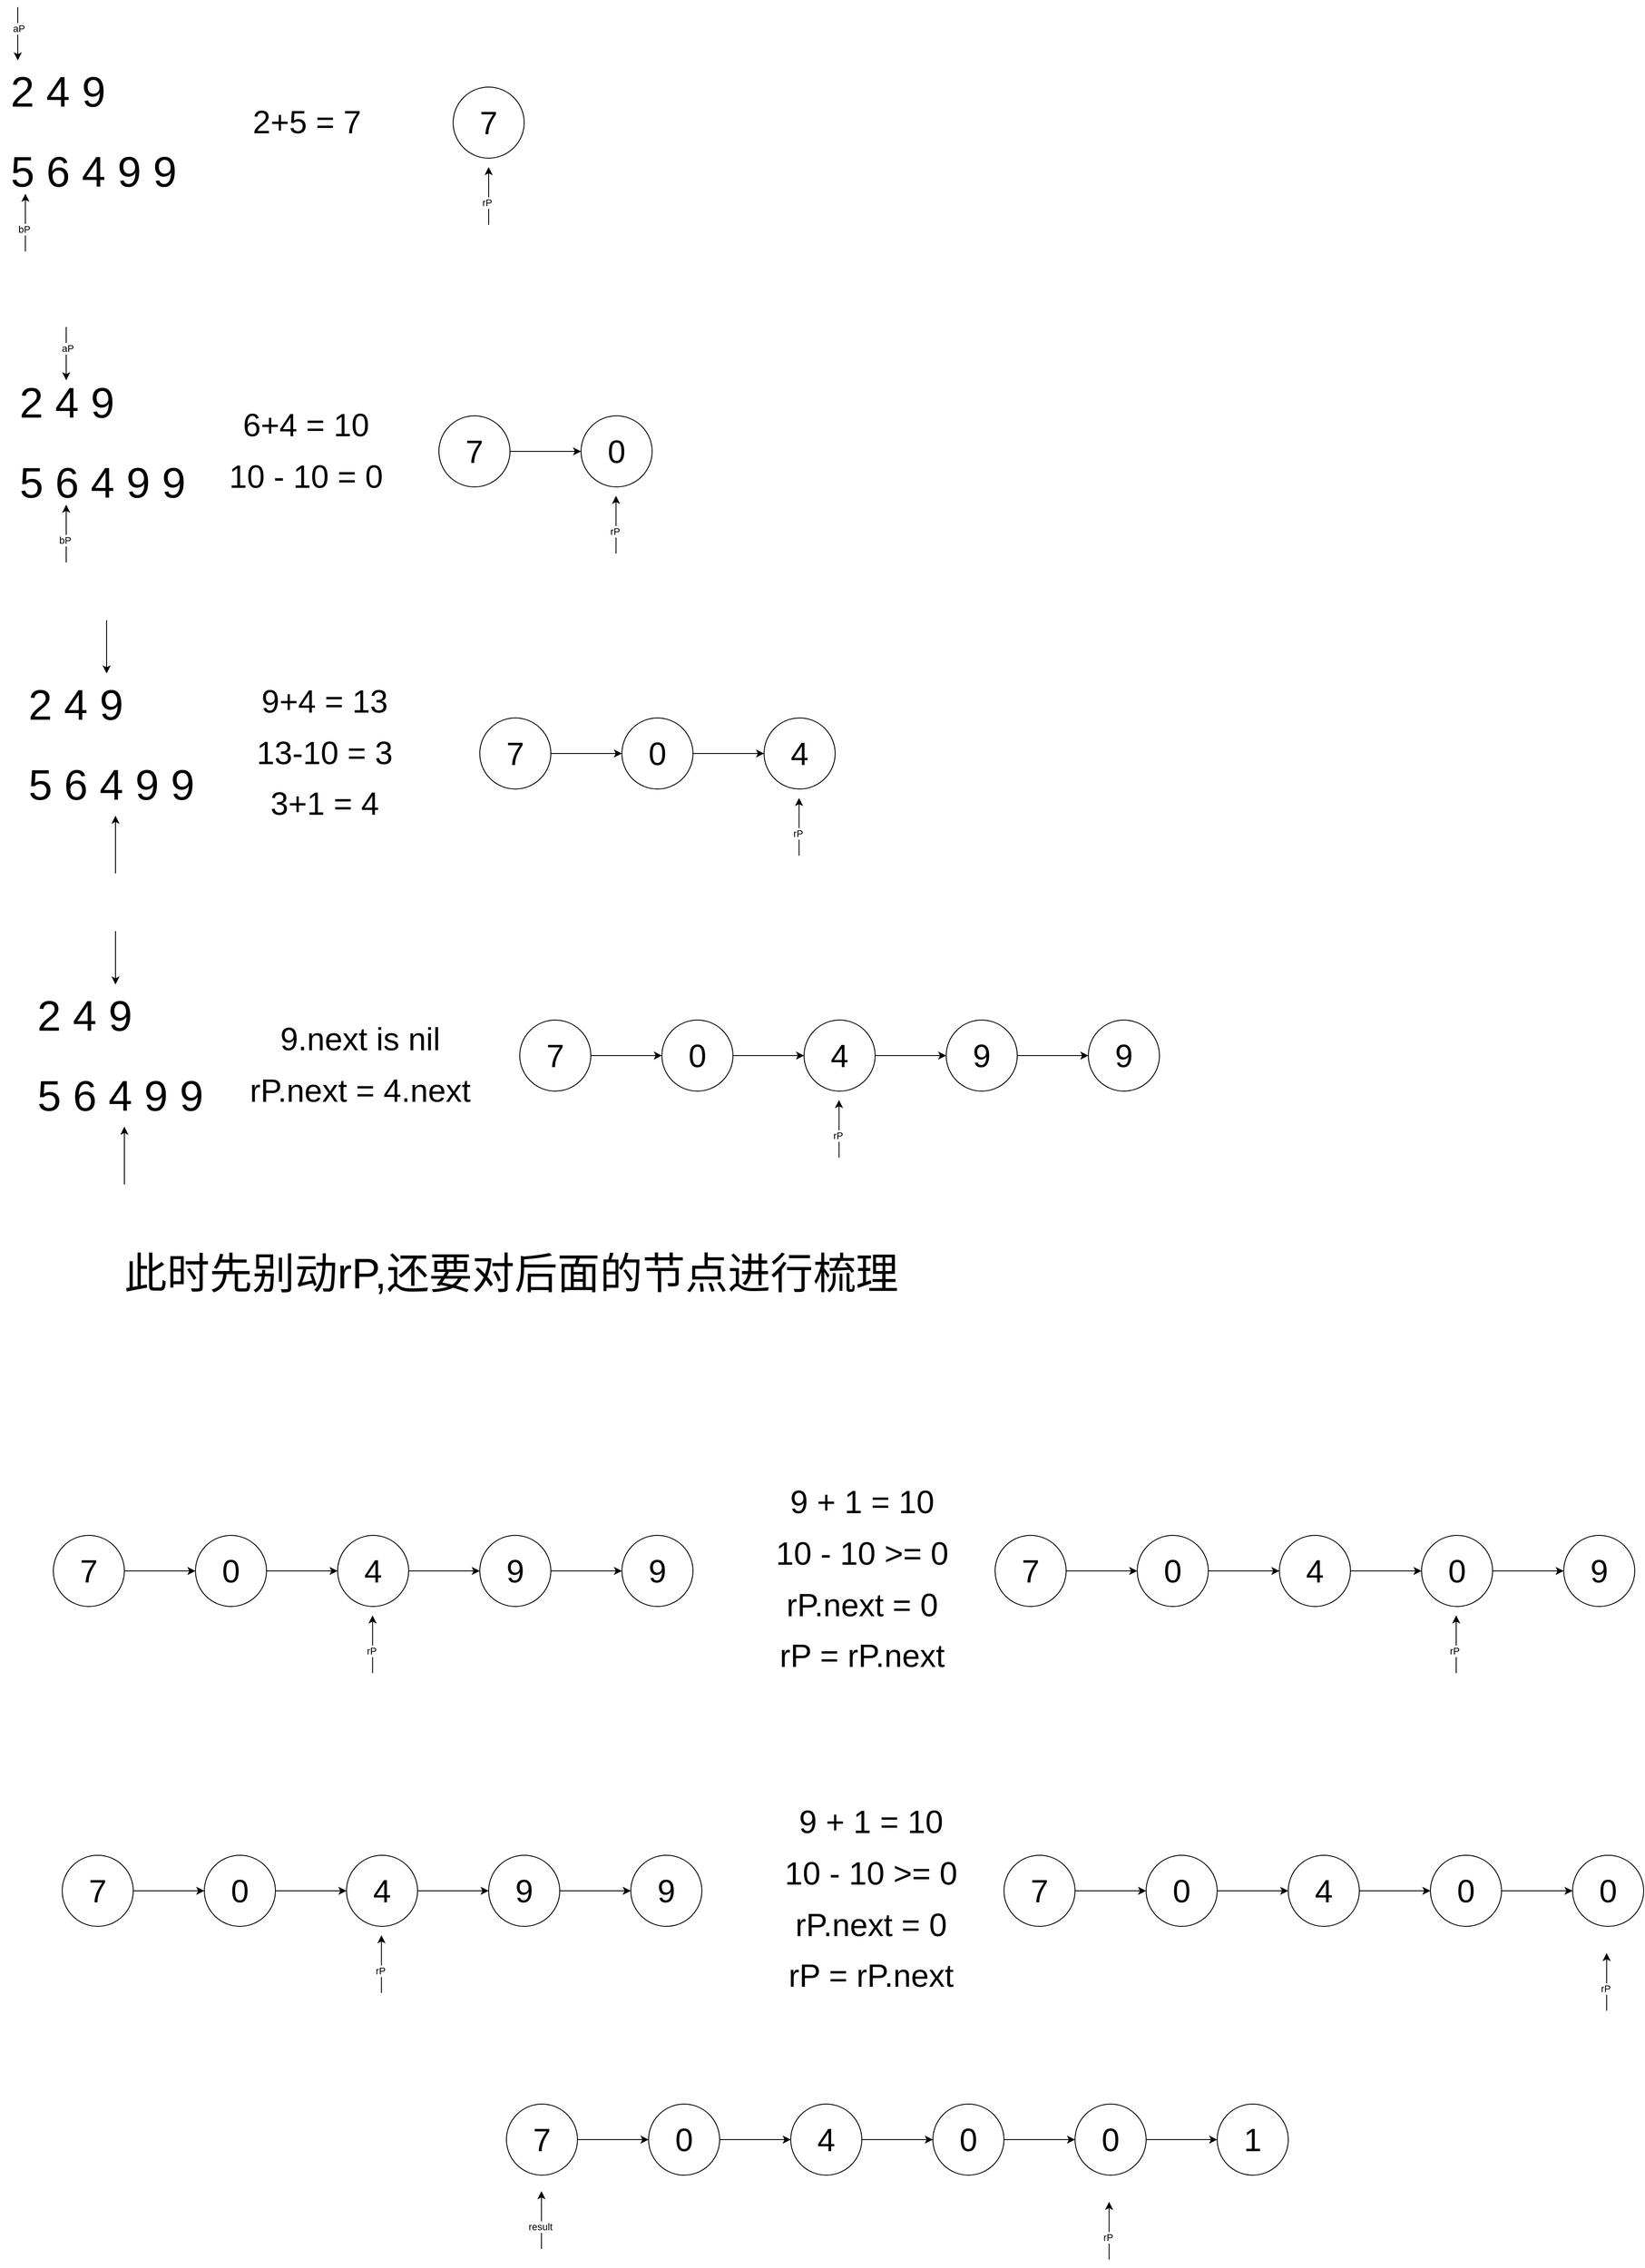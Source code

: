 <mxfile version="13.6.2" type="device"><diagram id="E0OunaAiuILhs_CyK2Vu" name="第 1 页"><mxGraphModel dx="1837" dy="1397" grid="1" gridSize="10" guides="1" tooltips="1" connect="1" arrows="1" fold="1" page="1" pageScale="1" pageWidth="827" pageHeight="1169" math="0" shadow="0"><root><mxCell id="0"/><mxCell id="1" parent="0"/><mxCell id="0vaUfbP8LdZNzfkYA2Vw-1" value="&lt;font style=&quot;font-size: 48px;&quot;&gt;2 4 9&lt;/font&gt;" style="text;html=1;align=left;verticalAlign=middle;resizable=0;points=[];autosize=1;strokeColor=none;fillColor=none;" parent="1" vertex="1"><mxGeometry x="180" y="240" width="130" height="70" as="geometry"/></mxCell><mxCell id="0vaUfbP8LdZNzfkYA2Vw-2" value="&lt;span style=&quot;text-align: left;&quot;&gt;&lt;font style=&quot;font-size: 48px;&quot;&gt;5 6 4 9 9&lt;/font&gt;&lt;/span&gt;" style="text;html=1;align=center;verticalAlign=middle;resizable=0;points=[];autosize=1;strokeColor=none;fillColor=none;" parent="1" vertex="1"><mxGeometry x="170" y="330" width="210" height="70" as="geometry"/></mxCell><mxCell id="0vaUfbP8LdZNzfkYA2Vw-3" value="" style="endArrow=classic;html=1;rounded=0;fontSize=48;" parent="1" edge="1"><mxGeometry width="50" height="50" relative="1" as="geometry"><mxPoint x="190" y="180" as="sourcePoint"/><mxPoint x="190" y="240" as="targetPoint"/></mxGeometry></mxCell><mxCell id="ENiJGc41OTtTxku1ido4-9" value="aP" style="edgeLabel;html=1;align=center;verticalAlign=middle;resizable=0;points=[];" parent="0vaUfbP8LdZNzfkYA2Vw-3" vertex="1" connectable="0"><mxGeometry x="-0.213" y="1" relative="1" as="geometry"><mxPoint as="offset"/></mxGeometry></mxCell><mxCell id="0vaUfbP8LdZNzfkYA2Vw-4" value="" style="endArrow=classic;html=1;rounded=0;fontSize=48;" parent="1" edge="1"><mxGeometry width="50" height="50" relative="1" as="geometry"><mxPoint x="198.57" y="455" as="sourcePoint"/><mxPoint x="198.57" y="390" as="targetPoint"/></mxGeometry></mxCell><mxCell id="ENiJGc41OTtTxku1ido4-10" value="bP" style="edgeLabel;html=1;align=center;verticalAlign=middle;resizable=0;points=[];" parent="0vaUfbP8LdZNzfkYA2Vw-4" vertex="1" connectable="0"><mxGeometry x="-0.234" y="2" relative="1" as="geometry"><mxPoint as="offset"/></mxGeometry></mxCell><mxCell id="0vaUfbP8LdZNzfkYA2Vw-6" value="&lt;font style=&quot;font-size: 36px;&quot;&gt;2+5 = 7&lt;/font&gt;" style="text;html=1;align=center;verticalAlign=middle;resizable=0;points=[];autosize=1;strokeColor=none;fillColor=none;fontSize=48;" parent="1" vertex="1"><mxGeometry x="440" y="270" width="150" height="70" as="geometry"/></mxCell><mxCell id="0vaUfbP8LdZNzfkYA2Vw-7" value="7" style="ellipse;whiteSpace=wrap;html=1;aspect=fixed;fontSize=36;" parent="1" vertex="1"><mxGeometry x="680" y="270" width="80" height="80" as="geometry"/></mxCell><mxCell id="0vaUfbP8LdZNzfkYA2Vw-8" value="&lt;font style=&quot;font-size: 48px;&quot;&gt;2 4 9&lt;/font&gt;" style="text;html=1;align=left;verticalAlign=middle;resizable=0;points=[];autosize=1;strokeColor=none;fillColor=none;" parent="1" vertex="1"><mxGeometry x="190" y="590" width="130" height="70" as="geometry"/></mxCell><mxCell id="0vaUfbP8LdZNzfkYA2Vw-9" value="&lt;span style=&quot;text-align: left;&quot;&gt;&lt;font style=&quot;font-size: 48px;&quot;&gt;5 6 4 9 9&lt;/font&gt;&lt;/span&gt;" style="text;html=1;align=center;verticalAlign=middle;resizable=0;points=[];autosize=1;strokeColor=none;fillColor=none;" parent="1" vertex="1"><mxGeometry x="180" y="680" width="210" height="70" as="geometry"/></mxCell><mxCell id="0vaUfbP8LdZNzfkYA2Vw-12" value="&lt;font style=&quot;font-size: 36px;&quot;&gt;6+4 = 10&lt;br&gt;10 - 10 = 0&lt;br&gt;&lt;/font&gt;" style="text;html=1;align=center;verticalAlign=middle;resizable=0;points=[];autosize=1;strokeColor=none;fillColor=none;fontSize=48;" parent="1" vertex="1"><mxGeometry x="414" y="610" width="200" height="130" as="geometry"/></mxCell><mxCell id="0vaUfbP8LdZNzfkYA2Vw-15" value="" style="edgeStyle=orthogonalEdgeStyle;rounded=0;orthogonalLoop=1;jettySize=auto;html=1;fontSize=36;" parent="1" source="0vaUfbP8LdZNzfkYA2Vw-13" target="0vaUfbP8LdZNzfkYA2Vw-14" edge="1"><mxGeometry relative="1" as="geometry"/></mxCell><mxCell id="0vaUfbP8LdZNzfkYA2Vw-13" value="7" style="ellipse;whiteSpace=wrap;html=1;aspect=fixed;fontSize=36;" parent="1" vertex="1"><mxGeometry x="664" y="640" width="80" height="80" as="geometry"/></mxCell><mxCell id="0vaUfbP8LdZNzfkYA2Vw-14" value="0" style="ellipse;whiteSpace=wrap;html=1;aspect=fixed;fontSize=36;" parent="1" vertex="1"><mxGeometry x="824" y="640" width="80" height="80" as="geometry"/></mxCell><mxCell id="0vaUfbP8LdZNzfkYA2Vw-17" value="&lt;font style=&quot;font-size: 48px;&quot;&gt;2 4 9&lt;/font&gt;" style="text;html=1;align=left;verticalAlign=middle;resizable=0;points=[];autosize=1;strokeColor=none;fillColor=none;" parent="1" vertex="1"><mxGeometry x="200" y="930" width="130" height="70" as="geometry"/></mxCell><mxCell id="0vaUfbP8LdZNzfkYA2Vw-18" value="&lt;span style=&quot;text-align: left;&quot;&gt;&lt;font style=&quot;font-size: 48px;&quot;&gt;5 6 4 9 9&lt;/font&gt;&lt;/span&gt;" style="text;html=1;align=center;verticalAlign=middle;resizable=0;points=[];autosize=1;strokeColor=none;fillColor=none;" parent="1" vertex="1"><mxGeometry x="190" y="1020" width="210" height="70" as="geometry"/></mxCell><mxCell id="0vaUfbP8LdZNzfkYA2Vw-19" value="" style="endArrow=classic;html=1;rounded=0;fontSize=48;" parent="1" edge="1"><mxGeometry width="50" height="50" relative="1" as="geometry"><mxPoint x="290" y="870" as="sourcePoint"/><mxPoint x="290" y="930" as="targetPoint"/></mxGeometry></mxCell><mxCell id="0vaUfbP8LdZNzfkYA2Vw-20" value="" style="endArrow=classic;html=1;rounded=0;fontSize=48;" parent="1" edge="1"><mxGeometry width="50" height="50" relative="1" as="geometry"><mxPoint x="300" y="1155" as="sourcePoint"/><mxPoint x="300" y="1090" as="targetPoint"/></mxGeometry></mxCell><mxCell id="0vaUfbP8LdZNzfkYA2Vw-21" value="&lt;font style=&quot;font-size: 36px;&quot;&gt;9+4 = 13&lt;br&gt;13-10 = 3&lt;br&gt;3+1 = 4&lt;br&gt;&lt;/font&gt;" style="text;html=1;align=center;verticalAlign=middle;resizable=0;points=[];autosize=1;strokeColor=none;fillColor=none;fontSize=48;" parent="1" vertex="1"><mxGeometry x="445" y="920" width="180" height="190" as="geometry"/></mxCell><mxCell id="0vaUfbP8LdZNzfkYA2Vw-22" value="" style="edgeStyle=orthogonalEdgeStyle;rounded=0;orthogonalLoop=1;jettySize=auto;html=1;fontSize=36;" parent="1" source="0vaUfbP8LdZNzfkYA2Vw-23" target="0vaUfbP8LdZNzfkYA2Vw-24" edge="1"><mxGeometry relative="1" as="geometry"/></mxCell><mxCell id="0vaUfbP8LdZNzfkYA2Vw-23" value="7" style="ellipse;whiteSpace=wrap;html=1;aspect=fixed;fontSize=36;" parent="1" vertex="1"><mxGeometry x="710" y="980" width="80" height="80" as="geometry"/></mxCell><mxCell id="0vaUfbP8LdZNzfkYA2Vw-27" value="" style="edgeStyle=orthogonalEdgeStyle;rounded=0;orthogonalLoop=1;jettySize=auto;html=1;fontSize=36;" parent="1" source="0vaUfbP8LdZNzfkYA2Vw-24" target="0vaUfbP8LdZNzfkYA2Vw-26" edge="1"><mxGeometry relative="1" as="geometry"/></mxCell><mxCell id="0vaUfbP8LdZNzfkYA2Vw-24" value="0" style="ellipse;whiteSpace=wrap;html=1;aspect=fixed;fontSize=36;" parent="1" vertex="1"><mxGeometry x="870" y="980" width="80" height="80" as="geometry"/></mxCell><mxCell id="0vaUfbP8LdZNzfkYA2Vw-26" value="4" style="ellipse;whiteSpace=wrap;html=1;aspect=fixed;fontSize=36;" parent="1" vertex="1"><mxGeometry x="1030" y="980" width="80" height="80" as="geometry"/></mxCell><mxCell id="0vaUfbP8LdZNzfkYA2Vw-38" value="&lt;font style=&quot;font-size: 48px;&quot;&gt;2 4 9&lt;/font&gt;" style="text;html=1;align=left;verticalAlign=middle;resizable=0;points=[];autosize=1;strokeColor=none;fillColor=none;" parent="1" vertex="1"><mxGeometry x="210" y="1280" width="130" height="70" as="geometry"/></mxCell><mxCell id="0vaUfbP8LdZNzfkYA2Vw-39" value="&lt;span style=&quot;text-align: left;&quot;&gt;&lt;font style=&quot;font-size: 48px;&quot;&gt;5 6 4 9 9&lt;/font&gt;&lt;/span&gt;" style="text;html=1;align=center;verticalAlign=middle;resizable=0;points=[];autosize=1;strokeColor=none;fillColor=none;" parent="1" vertex="1"><mxGeometry x="200" y="1370" width="210" height="70" as="geometry"/></mxCell><mxCell id="0vaUfbP8LdZNzfkYA2Vw-40" value="" style="endArrow=classic;html=1;rounded=0;fontSize=48;" parent="1" edge="1"><mxGeometry width="50" height="50" relative="1" as="geometry"><mxPoint x="300" y="1220" as="sourcePoint"/><mxPoint x="300" y="1280" as="targetPoint"/></mxGeometry></mxCell><mxCell id="0vaUfbP8LdZNzfkYA2Vw-41" value="" style="endArrow=classic;html=1;rounded=0;fontSize=48;" parent="1" edge="1"><mxGeometry width="50" height="50" relative="1" as="geometry"><mxPoint x="310" y="1505" as="sourcePoint"/><mxPoint x="310" y="1440" as="targetPoint"/></mxGeometry></mxCell><mxCell id="0vaUfbP8LdZNzfkYA2Vw-42" value="&lt;font style=&quot;font-size: 36px;&quot;&gt;9.next is nil&lt;br&gt;rP.next = 4.next&lt;br&gt;&lt;br&gt;&lt;/font&gt;" style="text;html=1;align=center;verticalAlign=middle;resizable=0;points=[];autosize=1;strokeColor=none;fillColor=none;fontSize=48;" parent="1" vertex="1"><mxGeometry x="440" y="1300" width="270" height="190" as="geometry"/></mxCell><mxCell id="0vaUfbP8LdZNzfkYA2Vw-43" value="" style="edgeStyle=orthogonalEdgeStyle;rounded=0;orthogonalLoop=1;jettySize=auto;html=1;fontSize=36;" parent="1" source="0vaUfbP8LdZNzfkYA2Vw-44" target="0vaUfbP8LdZNzfkYA2Vw-46" edge="1"><mxGeometry relative="1" as="geometry"/></mxCell><mxCell id="0vaUfbP8LdZNzfkYA2Vw-44" value="7" style="ellipse;whiteSpace=wrap;html=1;aspect=fixed;fontSize=36;" parent="1" vertex="1"><mxGeometry x="755" y="1320" width="80" height="80" as="geometry"/></mxCell><mxCell id="0vaUfbP8LdZNzfkYA2Vw-45" value="" style="edgeStyle=orthogonalEdgeStyle;rounded=0;orthogonalLoop=1;jettySize=auto;html=1;fontSize=36;" parent="1" source="0vaUfbP8LdZNzfkYA2Vw-46" target="0vaUfbP8LdZNzfkYA2Vw-47" edge="1"><mxGeometry relative="1" as="geometry"/></mxCell><mxCell id="0vaUfbP8LdZNzfkYA2Vw-46" value="0" style="ellipse;whiteSpace=wrap;html=1;aspect=fixed;fontSize=36;" parent="1" vertex="1"><mxGeometry x="915" y="1320" width="80" height="80" as="geometry"/></mxCell><mxCell id="0vaUfbP8LdZNzfkYA2Vw-49" value="" style="edgeStyle=orthogonalEdgeStyle;rounded=0;orthogonalLoop=1;jettySize=auto;html=1;fontSize=36;" parent="1" source="0vaUfbP8LdZNzfkYA2Vw-47" target="0vaUfbP8LdZNzfkYA2Vw-48" edge="1"><mxGeometry relative="1" as="geometry"/></mxCell><mxCell id="0vaUfbP8LdZNzfkYA2Vw-47" value="4" style="ellipse;whiteSpace=wrap;html=1;aspect=fixed;fontSize=36;" parent="1" vertex="1"><mxGeometry x="1075" y="1320" width="80" height="80" as="geometry"/></mxCell><mxCell id="ENiJGc41OTtTxku1ido4-36" value="" style="edgeStyle=orthogonalEdgeStyle;rounded=0;orthogonalLoop=1;jettySize=auto;html=1;fontSize=48;" parent="1" source="0vaUfbP8LdZNzfkYA2Vw-48" target="ENiJGc41OTtTxku1ido4-35" edge="1"><mxGeometry relative="1" as="geometry"/></mxCell><mxCell id="0vaUfbP8LdZNzfkYA2Vw-48" value="9" style="ellipse;whiteSpace=wrap;html=1;aspect=fixed;fontSize=36;" parent="1" vertex="1"><mxGeometry x="1235" y="1320" width="80" height="80" as="geometry"/></mxCell><mxCell id="ENiJGc41OTtTxku1ido4-11" value="" style="endArrow=classic;html=1;rounded=0;fontSize=48;" parent="1" edge="1"><mxGeometry width="50" height="50" relative="1" as="geometry"><mxPoint x="720" y="425" as="sourcePoint"/><mxPoint x="720" y="360" as="targetPoint"/></mxGeometry></mxCell><mxCell id="ENiJGc41OTtTxku1ido4-12" value="rP" style="edgeLabel;html=1;align=center;verticalAlign=middle;resizable=0;points=[];" parent="ENiJGc41OTtTxku1ido4-11" vertex="1" connectable="0"><mxGeometry x="-0.234" y="2" relative="1" as="geometry"><mxPoint as="offset"/></mxGeometry></mxCell><mxCell id="ENiJGc41OTtTxku1ido4-14" value="" style="endArrow=classic;html=1;rounded=0;fontSize=48;" parent="1" edge="1"><mxGeometry width="50" height="50" relative="1" as="geometry"><mxPoint x="244.52" y="540" as="sourcePoint"/><mxPoint x="244.52" y="600.0" as="targetPoint"/></mxGeometry></mxCell><mxCell id="ENiJGc41OTtTxku1ido4-15" value="aP" style="edgeLabel;html=1;align=center;verticalAlign=middle;resizable=0;points=[];" parent="ENiJGc41OTtTxku1ido4-14" vertex="1" connectable="0"><mxGeometry x="-0.213" y="1" relative="1" as="geometry"><mxPoint as="offset"/></mxGeometry></mxCell><mxCell id="ENiJGc41OTtTxku1ido4-16" value="" style="endArrow=classic;html=1;rounded=0;fontSize=48;" parent="1" edge="1"><mxGeometry width="50" height="50" relative="1" as="geometry"><mxPoint x="244.52" y="805" as="sourcePoint"/><mxPoint x="244.52" y="740" as="targetPoint"/></mxGeometry></mxCell><mxCell id="ENiJGc41OTtTxku1ido4-17" value="bP" style="edgeLabel;html=1;align=center;verticalAlign=middle;resizable=0;points=[];" parent="ENiJGc41OTtTxku1ido4-16" vertex="1" connectable="0"><mxGeometry x="-0.234" y="2" relative="1" as="geometry"><mxPoint as="offset"/></mxGeometry></mxCell><mxCell id="ENiJGc41OTtTxku1ido4-18" value="" style="endArrow=classic;html=1;rounded=0;fontSize=48;" parent="1" edge="1"><mxGeometry width="50" height="50" relative="1" as="geometry"><mxPoint x="863.33" y="795" as="sourcePoint"/><mxPoint x="863.33" y="730" as="targetPoint"/></mxGeometry></mxCell><mxCell id="ENiJGc41OTtTxku1ido4-19" value="rP" style="edgeLabel;html=1;align=center;verticalAlign=middle;resizable=0;points=[];" parent="ENiJGc41OTtTxku1ido4-18" vertex="1" connectable="0"><mxGeometry x="-0.234" y="2" relative="1" as="geometry"><mxPoint as="offset"/></mxGeometry></mxCell><mxCell id="ENiJGc41OTtTxku1ido4-20" value="" style="endArrow=classic;html=1;rounded=0;fontSize=48;" parent="1" edge="1"><mxGeometry width="50" height="50" relative="1" as="geometry"><mxPoint x="1069.33" y="1135" as="sourcePoint"/><mxPoint x="1069.33" y="1070" as="targetPoint"/></mxGeometry></mxCell><mxCell id="ENiJGc41OTtTxku1ido4-21" value="rP" style="edgeLabel;html=1;align=center;verticalAlign=middle;resizable=0;points=[];" parent="ENiJGc41OTtTxku1ido4-20" vertex="1" connectable="0"><mxGeometry x="-0.234" y="2" relative="1" as="geometry"><mxPoint as="offset"/></mxGeometry></mxCell><mxCell id="ENiJGc41OTtTxku1ido4-22" value="" style="endArrow=classic;html=1;rounded=0;fontSize=48;" parent="1" edge="1"><mxGeometry width="50" height="50" relative="1" as="geometry"><mxPoint x="1114.33" y="1475" as="sourcePoint"/><mxPoint x="1114.33" y="1410" as="targetPoint"/></mxGeometry></mxCell><mxCell id="ENiJGc41OTtTxku1ido4-23" value="rP" style="edgeLabel;html=1;align=center;verticalAlign=middle;resizable=0;points=[];" parent="ENiJGc41OTtTxku1ido4-22" vertex="1" connectable="0"><mxGeometry x="-0.234" y="2" relative="1" as="geometry"><mxPoint as="offset"/></mxGeometry></mxCell><mxCell id="ENiJGc41OTtTxku1ido4-24" value="&lt;font style=&quot;font-size: 48px;&quot;&gt;此时先别动rP,还要对后面的节点进行梳理&lt;/font&gt;" style="text;html=1;align=center;verticalAlign=middle;resizable=0;points=[];autosize=1;strokeColor=none;fillColor=none;" parent="1" vertex="1"><mxGeometry x="300" y="1570" width="890" height="70" as="geometry"/></mxCell><mxCell id="ENiJGc41OTtTxku1ido4-34" value="&lt;font style=&quot;font-size: 36px;&quot;&gt;9 + 1 = 10&lt;br&gt;10 - 10 &amp;gt;= 0&lt;br&gt;rP.next = 0&lt;br&gt;rP = rP.next&lt;br&gt;&lt;/font&gt;" style="text;html=1;align=center;verticalAlign=middle;resizable=0;points=[];autosize=1;strokeColor=none;fillColor=none;fontSize=48;" parent="1" vertex="1"><mxGeometry x="1030" y="1825" width="220" height="240" as="geometry"/></mxCell><mxCell id="ENiJGc41OTtTxku1ido4-35" value="9" style="ellipse;whiteSpace=wrap;html=1;aspect=fixed;fontSize=36;" parent="1" vertex="1"><mxGeometry x="1395" y="1320" width="80" height="80" as="geometry"/></mxCell><mxCell id="ENiJGc41OTtTxku1ido4-37" value="" style="edgeStyle=orthogonalEdgeStyle;rounded=0;orthogonalLoop=1;jettySize=auto;html=1;fontSize=36;" parent="1" source="ENiJGc41OTtTxku1ido4-38" target="ENiJGc41OTtTxku1ido4-40" edge="1"><mxGeometry relative="1" as="geometry"/></mxCell><mxCell id="ENiJGc41OTtTxku1ido4-38" value="7" style="ellipse;whiteSpace=wrap;html=1;aspect=fixed;fontSize=36;" parent="1" vertex="1"><mxGeometry x="230" y="1900" width="80" height="80" as="geometry"/></mxCell><mxCell id="ENiJGc41OTtTxku1ido4-39" value="" style="edgeStyle=orthogonalEdgeStyle;rounded=0;orthogonalLoop=1;jettySize=auto;html=1;fontSize=36;" parent="1" source="ENiJGc41OTtTxku1ido4-40" target="ENiJGc41OTtTxku1ido4-42" edge="1"><mxGeometry relative="1" as="geometry"/></mxCell><mxCell id="ENiJGc41OTtTxku1ido4-40" value="0" style="ellipse;whiteSpace=wrap;html=1;aspect=fixed;fontSize=36;" parent="1" vertex="1"><mxGeometry x="390" y="1900" width="80" height="80" as="geometry"/></mxCell><mxCell id="ENiJGc41OTtTxku1ido4-41" value="" style="edgeStyle=orthogonalEdgeStyle;rounded=0;orthogonalLoop=1;jettySize=auto;html=1;fontSize=36;" parent="1" source="ENiJGc41OTtTxku1ido4-42" target="ENiJGc41OTtTxku1ido4-44" edge="1"><mxGeometry relative="1" as="geometry"/></mxCell><mxCell id="ENiJGc41OTtTxku1ido4-42" value="4" style="ellipse;whiteSpace=wrap;html=1;aspect=fixed;fontSize=36;" parent="1" vertex="1"><mxGeometry x="550" y="1900" width="80" height="80" as="geometry"/></mxCell><mxCell id="ENiJGc41OTtTxku1ido4-43" value="" style="edgeStyle=orthogonalEdgeStyle;rounded=0;orthogonalLoop=1;jettySize=auto;html=1;fontSize=48;" parent="1" source="ENiJGc41OTtTxku1ido4-44" target="ENiJGc41OTtTxku1ido4-47" edge="1"><mxGeometry relative="1" as="geometry"/></mxCell><mxCell id="ENiJGc41OTtTxku1ido4-44" value="9" style="ellipse;whiteSpace=wrap;html=1;aspect=fixed;fontSize=36;" parent="1" vertex="1"><mxGeometry x="710" y="1900" width="80" height="80" as="geometry"/></mxCell><mxCell id="ENiJGc41OTtTxku1ido4-45" value="" style="endArrow=classic;html=1;rounded=0;fontSize=48;" parent="1" edge="1"><mxGeometry width="50" height="50" relative="1" as="geometry"><mxPoint x="589.33" y="2055" as="sourcePoint"/><mxPoint x="589.33" y="1990" as="targetPoint"/></mxGeometry></mxCell><mxCell id="ENiJGc41OTtTxku1ido4-46" value="rP" style="edgeLabel;html=1;align=center;verticalAlign=middle;resizable=0;points=[];" parent="ENiJGc41OTtTxku1ido4-45" vertex="1" connectable="0"><mxGeometry x="-0.234" y="2" relative="1" as="geometry"><mxPoint as="offset"/></mxGeometry></mxCell><mxCell id="ENiJGc41OTtTxku1ido4-47" value="9" style="ellipse;whiteSpace=wrap;html=1;aspect=fixed;fontSize=36;" parent="1" vertex="1"><mxGeometry x="870" y="1900" width="80" height="80" as="geometry"/></mxCell><mxCell id="ENiJGc41OTtTxku1ido4-48" value="" style="edgeStyle=orthogonalEdgeStyle;rounded=0;orthogonalLoop=1;jettySize=auto;html=1;fontSize=36;" parent="1" source="ENiJGc41OTtTxku1ido4-49" target="ENiJGc41OTtTxku1ido4-51" edge="1"><mxGeometry relative="1" as="geometry"/></mxCell><mxCell id="ENiJGc41OTtTxku1ido4-49" value="7" style="ellipse;whiteSpace=wrap;html=1;aspect=fixed;fontSize=36;" parent="1" vertex="1"><mxGeometry x="1290" y="1900" width="80" height="80" as="geometry"/></mxCell><mxCell id="ENiJGc41OTtTxku1ido4-50" value="" style="edgeStyle=orthogonalEdgeStyle;rounded=0;orthogonalLoop=1;jettySize=auto;html=1;fontSize=36;" parent="1" source="ENiJGc41OTtTxku1ido4-51" target="ENiJGc41OTtTxku1ido4-53" edge="1"><mxGeometry relative="1" as="geometry"/></mxCell><mxCell id="ENiJGc41OTtTxku1ido4-51" value="0" style="ellipse;whiteSpace=wrap;html=1;aspect=fixed;fontSize=36;" parent="1" vertex="1"><mxGeometry x="1450" y="1900" width="80" height="80" as="geometry"/></mxCell><mxCell id="ENiJGc41OTtTxku1ido4-52" value="" style="edgeStyle=orthogonalEdgeStyle;rounded=0;orthogonalLoop=1;jettySize=auto;html=1;fontSize=36;" parent="1" source="ENiJGc41OTtTxku1ido4-53" target="ENiJGc41OTtTxku1ido4-55" edge="1"><mxGeometry relative="1" as="geometry"/></mxCell><mxCell id="ENiJGc41OTtTxku1ido4-53" value="4" style="ellipse;whiteSpace=wrap;html=1;aspect=fixed;fontSize=36;" parent="1" vertex="1"><mxGeometry x="1610" y="1900" width="80" height="80" as="geometry"/></mxCell><mxCell id="ENiJGc41OTtTxku1ido4-54" value="" style="edgeStyle=orthogonalEdgeStyle;rounded=0;orthogonalLoop=1;jettySize=auto;html=1;fontSize=48;" parent="1" source="ENiJGc41OTtTxku1ido4-55" target="ENiJGc41OTtTxku1ido4-58" edge="1"><mxGeometry relative="1" as="geometry"/></mxCell><mxCell id="ENiJGc41OTtTxku1ido4-55" value="0" style="ellipse;whiteSpace=wrap;html=1;aspect=fixed;fontSize=36;" parent="1" vertex="1"><mxGeometry x="1770" y="1900" width="80" height="80" as="geometry"/></mxCell><mxCell id="ENiJGc41OTtTxku1ido4-56" value="" style="endArrow=classic;html=1;rounded=0;fontSize=48;" parent="1" edge="1"><mxGeometry width="50" height="50" relative="1" as="geometry"><mxPoint x="1809" y="2055" as="sourcePoint"/><mxPoint x="1809" y="1990" as="targetPoint"/></mxGeometry></mxCell><mxCell id="ENiJGc41OTtTxku1ido4-57" value="rP" style="edgeLabel;html=1;align=center;verticalAlign=middle;resizable=0;points=[];" parent="ENiJGc41OTtTxku1ido4-56" vertex="1" connectable="0"><mxGeometry x="-0.234" y="2" relative="1" as="geometry"><mxPoint as="offset"/></mxGeometry></mxCell><mxCell id="ENiJGc41OTtTxku1ido4-58" value="9" style="ellipse;whiteSpace=wrap;html=1;aspect=fixed;fontSize=36;" parent="1" vertex="1"><mxGeometry x="1930" y="1900" width="80" height="80" as="geometry"/></mxCell><mxCell id="ENiJGc41OTtTxku1ido4-59" value="&lt;font style=&quot;font-size: 36px;&quot;&gt;9 + 1 = 10&lt;br&gt;10 - 10 &amp;gt;= 0&lt;br&gt;rP.next = 0&lt;br&gt;rP = rP.next&lt;br&gt;&lt;/font&gt;" style="text;html=1;align=center;verticalAlign=middle;resizable=0;points=[];autosize=1;strokeColor=none;fillColor=none;fontSize=48;" parent="1" vertex="1"><mxGeometry x="1040" y="2185" width="220" height="240" as="geometry"/></mxCell><mxCell id="ENiJGc41OTtTxku1ido4-60" value="" style="edgeStyle=orthogonalEdgeStyle;rounded=0;orthogonalLoop=1;jettySize=auto;html=1;fontSize=36;" parent="1" source="ENiJGc41OTtTxku1ido4-61" target="ENiJGc41OTtTxku1ido4-63" edge="1"><mxGeometry relative="1" as="geometry"/></mxCell><mxCell id="ENiJGc41OTtTxku1ido4-61" value="7" style="ellipse;whiteSpace=wrap;html=1;aspect=fixed;fontSize=36;" parent="1" vertex="1"><mxGeometry x="240" y="2260" width="80" height="80" as="geometry"/></mxCell><mxCell id="ENiJGc41OTtTxku1ido4-62" value="" style="edgeStyle=orthogonalEdgeStyle;rounded=0;orthogonalLoop=1;jettySize=auto;html=1;fontSize=36;" parent="1" source="ENiJGc41OTtTxku1ido4-63" target="ENiJGc41OTtTxku1ido4-65" edge="1"><mxGeometry relative="1" as="geometry"/></mxCell><mxCell id="ENiJGc41OTtTxku1ido4-63" value="0" style="ellipse;whiteSpace=wrap;html=1;aspect=fixed;fontSize=36;" parent="1" vertex="1"><mxGeometry x="400" y="2260" width="80" height="80" as="geometry"/></mxCell><mxCell id="ENiJGc41OTtTxku1ido4-64" value="" style="edgeStyle=orthogonalEdgeStyle;rounded=0;orthogonalLoop=1;jettySize=auto;html=1;fontSize=36;" parent="1" source="ENiJGc41OTtTxku1ido4-65" target="ENiJGc41OTtTxku1ido4-67" edge="1"><mxGeometry relative="1" as="geometry"/></mxCell><mxCell id="ENiJGc41OTtTxku1ido4-65" value="4" style="ellipse;whiteSpace=wrap;html=1;aspect=fixed;fontSize=36;" parent="1" vertex="1"><mxGeometry x="560" y="2260" width="80" height="80" as="geometry"/></mxCell><mxCell id="ENiJGc41OTtTxku1ido4-66" value="" style="edgeStyle=orthogonalEdgeStyle;rounded=0;orthogonalLoop=1;jettySize=auto;html=1;fontSize=48;" parent="1" source="ENiJGc41OTtTxku1ido4-67" target="ENiJGc41OTtTxku1ido4-70" edge="1"><mxGeometry relative="1" as="geometry"/></mxCell><mxCell id="ENiJGc41OTtTxku1ido4-67" value="9" style="ellipse;whiteSpace=wrap;html=1;aspect=fixed;fontSize=36;" parent="1" vertex="1"><mxGeometry x="720" y="2260" width="80" height="80" as="geometry"/></mxCell><mxCell id="ENiJGc41OTtTxku1ido4-68" value="" style="endArrow=classic;html=1;rounded=0;fontSize=48;" parent="1" edge="1"><mxGeometry width="50" height="50" relative="1" as="geometry"><mxPoint x="599.33" y="2415" as="sourcePoint"/><mxPoint x="599.33" y="2350" as="targetPoint"/></mxGeometry></mxCell><mxCell id="ENiJGc41OTtTxku1ido4-69" value="rP" style="edgeLabel;html=1;align=center;verticalAlign=middle;resizable=0;points=[];" parent="ENiJGc41OTtTxku1ido4-68" vertex="1" connectable="0"><mxGeometry x="-0.234" y="2" relative="1" as="geometry"><mxPoint as="offset"/></mxGeometry></mxCell><mxCell id="ENiJGc41OTtTxku1ido4-70" value="9" style="ellipse;whiteSpace=wrap;html=1;aspect=fixed;fontSize=36;" parent="1" vertex="1"><mxGeometry x="880" y="2260" width="80" height="80" as="geometry"/></mxCell><mxCell id="ENiJGc41OTtTxku1ido4-71" value="" style="edgeStyle=orthogonalEdgeStyle;rounded=0;orthogonalLoop=1;jettySize=auto;html=1;fontSize=36;" parent="1" source="ENiJGc41OTtTxku1ido4-72" target="ENiJGc41OTtTxku1ido4-74" edge="1"><mxGeometry relative="1" as="geometry"/></mxCell><mxCell id="ENiJGc41OTtTxku1ido4-72" value="7" style="ellipse;whiteSpace=wrap;html=1;aspect=fixed;fontSize=36;" parent="1" vertex="1"><mxGeometry x="1300" y="2260" width="80" height="80" as="geometry"/></mxCell><mxCell id="ENiJGc41OTtTxku1ido4-73" value="" style="edgeStyle=orthogonalEdgeStyle;rounded=0;orthogonalLoop=1;jettySize=auto;html=1;fontSize=36;" parent="1" source="ENiJGc41OTtTxku1ido4-74" target="ENiJGc41OTtTxku1ido4-76" edge="1"><mxGeometry relative="1" as="geometry"/></mxCell><mxCell id="ENiJGc41OTtTxku1ido4-74" value="0" style="ellipse;whiteSpace=wrap;html=1;aspect=fixed;fontSize=36;" parent="1" vertex="1"><mxGeometry x="1460" y="2260" width="80" height="80" as="geometry"/></mxCell><mxCell id="ENiJGc41OTtTxku1ido4-75" value="" style="edgeStyle=orthogonalEdgeStyle;rounded=0;orthogonalLoop=1;jettySize=auto;html=1;fontSize=36;" parent="1" source="ENiJGc41OTtTxku1ido4-76" target="ENiJGc41OTtTxku1ido4-78" edge="1"><mxGeometry relative="1" as="geometry"/></mxCell><mxCell id="ENiJGc41OTtTxku1ido4-76" value="4" style="ellipse;whiteSpace=wrap;html=1;aspect=fixed;fontSize=36;" parent="1" vertex="1"><mxGeometry x="1620" y="2260" width="80" height="80" as="geometry"/></mxCell><mxCell id="ENiJGc41OTtTxku1ido4-77" value="" style="edgeStyle=orthogonalEdgeStyle;rounded=0;orthogonalLoop=1;jettySize=auto;html=1;fontSize=48;" parent="1" source="ENiJGc41OTtTxku1ido4-78" target="ENiJGc41OTtTxku1ido4-81" edge="1"><mxGeometry relative="1" as="geometry"/></mxCell><mxCell id="ENiJGc41OTtTxku1ido4-78" value="0" style="ellipse;whiteSpace=wrap;html=1;aspect=fixed;fontSize=36;" parent="1" vertex="1"><mxGeometry x="1780" y="2260" width="80" height="80" as="geometry"/></mxCell><mxCell id="ENiJGc41OTtTxku1ido4-79" value="" style="endArrow=classic;html=1;rounded=0;fontSize=48;" parent="1" edge="1"><mxGeometry width="50" height="50" relative="1" as="geometry"><mxPoint x="1978.33" y="2435" as="sourcePoint"/><mxPoint x="1978.33" y="2370" as="targetPoint"/></mxGeometry></mxCell><mxCell id="ENiJGc41OTtTxku1ido4-80" value="rP" style="edgeLabel;html=1;align=center;verticalAlign=middle;resizable=0;points=[];" parent="ENiJGc41OTtTxku1ido4-79" vertex="1" connectable="0"><mxGeometry x="-0.234" y="2" relative="1" as="geometry"><mxPoint as="offset"/></mxGeometry></mxCell><mxCell id="ENiJGc41OTtTxku1ido4-81" value="0" style="ellipse;whiteSpace=wrap;html=1;aspect=fixed;fontSize=36;" parent="1" vertex="1"><mxGeometry x="1940" y="2260" width="80" height="80" as="geometry"/></mxCell><mxCell id="ENiJGc41OTtTxku1ido4-93" value="" style="edgeStyle=orthogonalEdgeStyle;rounded=0;orthogonalLoop=1;jettySize=auto;html=1;fontSize=36;" parent="1" source="ENiJGc41OTtTxku1ido4-94" target="ENiJGc41OTtTxku1ido4-96" edge="1"><mxGeometry relative="1" as="geometry"/></mxCell><mxCell id="ENiJGc41OTtTxku1ido4-94" value="7" style="ellipse;whiteSpace=wrap;html=1;aspect=fixed;fontSize=36;" parent="1" vertex="1"><mxGeometry x="740" y="2540" width="80" height="80" as="geometry"/></mxCell><mxCell id="ENiJGc41OTtTxku1ido4-95" value="" style="edgeStyle=orthogonalEdgeStyle;rounded=0;orthogonalLoop=1;jettySize=auto;html=1;fontSize=36;" parent="1" source="ENiJGc41OTtTxku1ido4-96" target="ENiJGc41OTtTxku1ido4-98" edge="1"><mxGeometry relative="1" as="geometry"/></mxCell><mxCell id="ENiJGc41OTtTxku1ido4-96" value="0" style="ellipse;whiteSpace=wrap;html=1;aspect=fixed;fontSize=36;" parent="1" vertex="1"><mxGeometry x="900" y="2540" width="80" height="80" as="geometry"/></mxCell><mxCell id="ENiJGc41OTtTxku1ido4-97" value="" style="edgeStyle=orthogonalEdgeStyle;rounded=0;orthogonalLoop=1;jettySize=auto;html=1;fontSize=36;" parent="1" source="ENiJGc41OTtTxku1ido4-98" target="ENiJGc41OTtTxku1ido4-100" edge="1"><mxGeometry relative="1" as="geometry"/></mxCell><mxCell id="ENiJGc41OTtTxku1ido4-98" value="4" style="ellipse;whiteSpace=wrap;html=1;aspect=fixed;fontSize=36;" parent="1" vertex="1"><mxGeometry x="1060" y="2540" width="80" height="80" as="geometry"/></mxCell><mxCell id="ENiJGc41OTtTxku1ido4-99" value="" style="edgeStyle=orthogonalEdgeStyle;rounded=0;orthogonalLoop=1;jettySize=auto;html=1;fontSize=48;" parent="1" source="ENiJGc41OTtTxku1ido4-100" target="ENiJGc41OTtTxku1ido4-103" edge="1"><mxGeometry relative="1" as="geometry"/></mxCell><mxCell id="ENiJGc41OTtTxku1ido4-100" value="0" style="ellipse;whiteSpace=wrap;html=1;aspect=fixed;fontSize=36;" parent="1" vertex="1"><mxGeometry x="1220" y="2540" width="80" height="80" as="geometry"/></mxCell><mxCell id="ENiJGc41OTtTxku1ido4-101" value="" style="endArrow=classic;html=1;rounded=0;fontSize=48;" parent="1" edge="1"><mxGeometry width="50" height="50" relative="1" as="geometry"><mxPoint x="1418.33" y="2715" as="sourcePoint"/><mxPoint x="1418.33" y="2650" as="targetPoint"/></mxGeometry></mxCell><mxCell id="ENiJGc41OTtTxku1ido4-102" value="rP" style="edgeLabel;html=1;align=center;verticalAlign=middle;resizable=0;points=[];" parent="ENiJGc41OTtTxku1ido4-101" vertex="1" connectable="0"><mxGeometry x="-0.234" y="2" relative="1" as="geometry"><mxPoint as="offset"/></mxGeometry></mxCell><mxCell id="ENiJGc41OTtTxku1ido4-105" value="" style="edgeStyle=orthogonalEdgeStyle;rounded=0;orthogonalLoop=1;jettySize=auto;html=1;fontSize=48;" parent="1" source="ENiJGc41OTtTxku1ido4-103" target="ENiJGc41OTtTxku1ido4-104" edge="1"><mxGeometry relative="1" as="geometry"/></mxCell><mxCell id="ENiJGc41OTtTxku1ido4-103" value="0" style="ellipse;whiteSpace=wrap;html=1;aspect=fixed;fontSize=36;" parent="1" vertex="1"><mxGeometry x="1380" y="2540" width="80" height="80" as="geometry"/></mxCell><mxCell id="ENiJGc41OTtTxku1ido4-104" value="1" style="ellipse;whiteSpace=wrap;html=1;aspect=fixed;fontSize=36;" parent="1" vertex="1"><mxGeometry x="1540" y="2540" width="80" height="80" as="geometry"/></mxCell><mxCell id="ENiJGc41OTtTxku1ido4-106" value="" style="endArrow=classic;html=1;rounded=0;fontSize=48;" parent="1" edge="1"><mxGeometry width="50" height="50" relative="1" as="geometry"><mxPoint x="779.41" y="2703" as="sourcePoint"/><mxPoint x="779.41" y="2638" as="targetPoint"/></mxGeometry></mxCell><mxCell id="ENiJGc41OTtTxku1ido4-107" value="result" style="edgeLabel;html=1;align=center;verticalAlign=middle;resizable=0;points=[];" parent="ENiJGc41OTtTxku1ido4-106" vertex="1" connectable="0"><mxGeometry x="-0.234" y="2" relative="1" as="geometry"><mxPoint as="offset"/></mxGeometry></mxCell></root></mxGraphModel></diagram></mxfile>